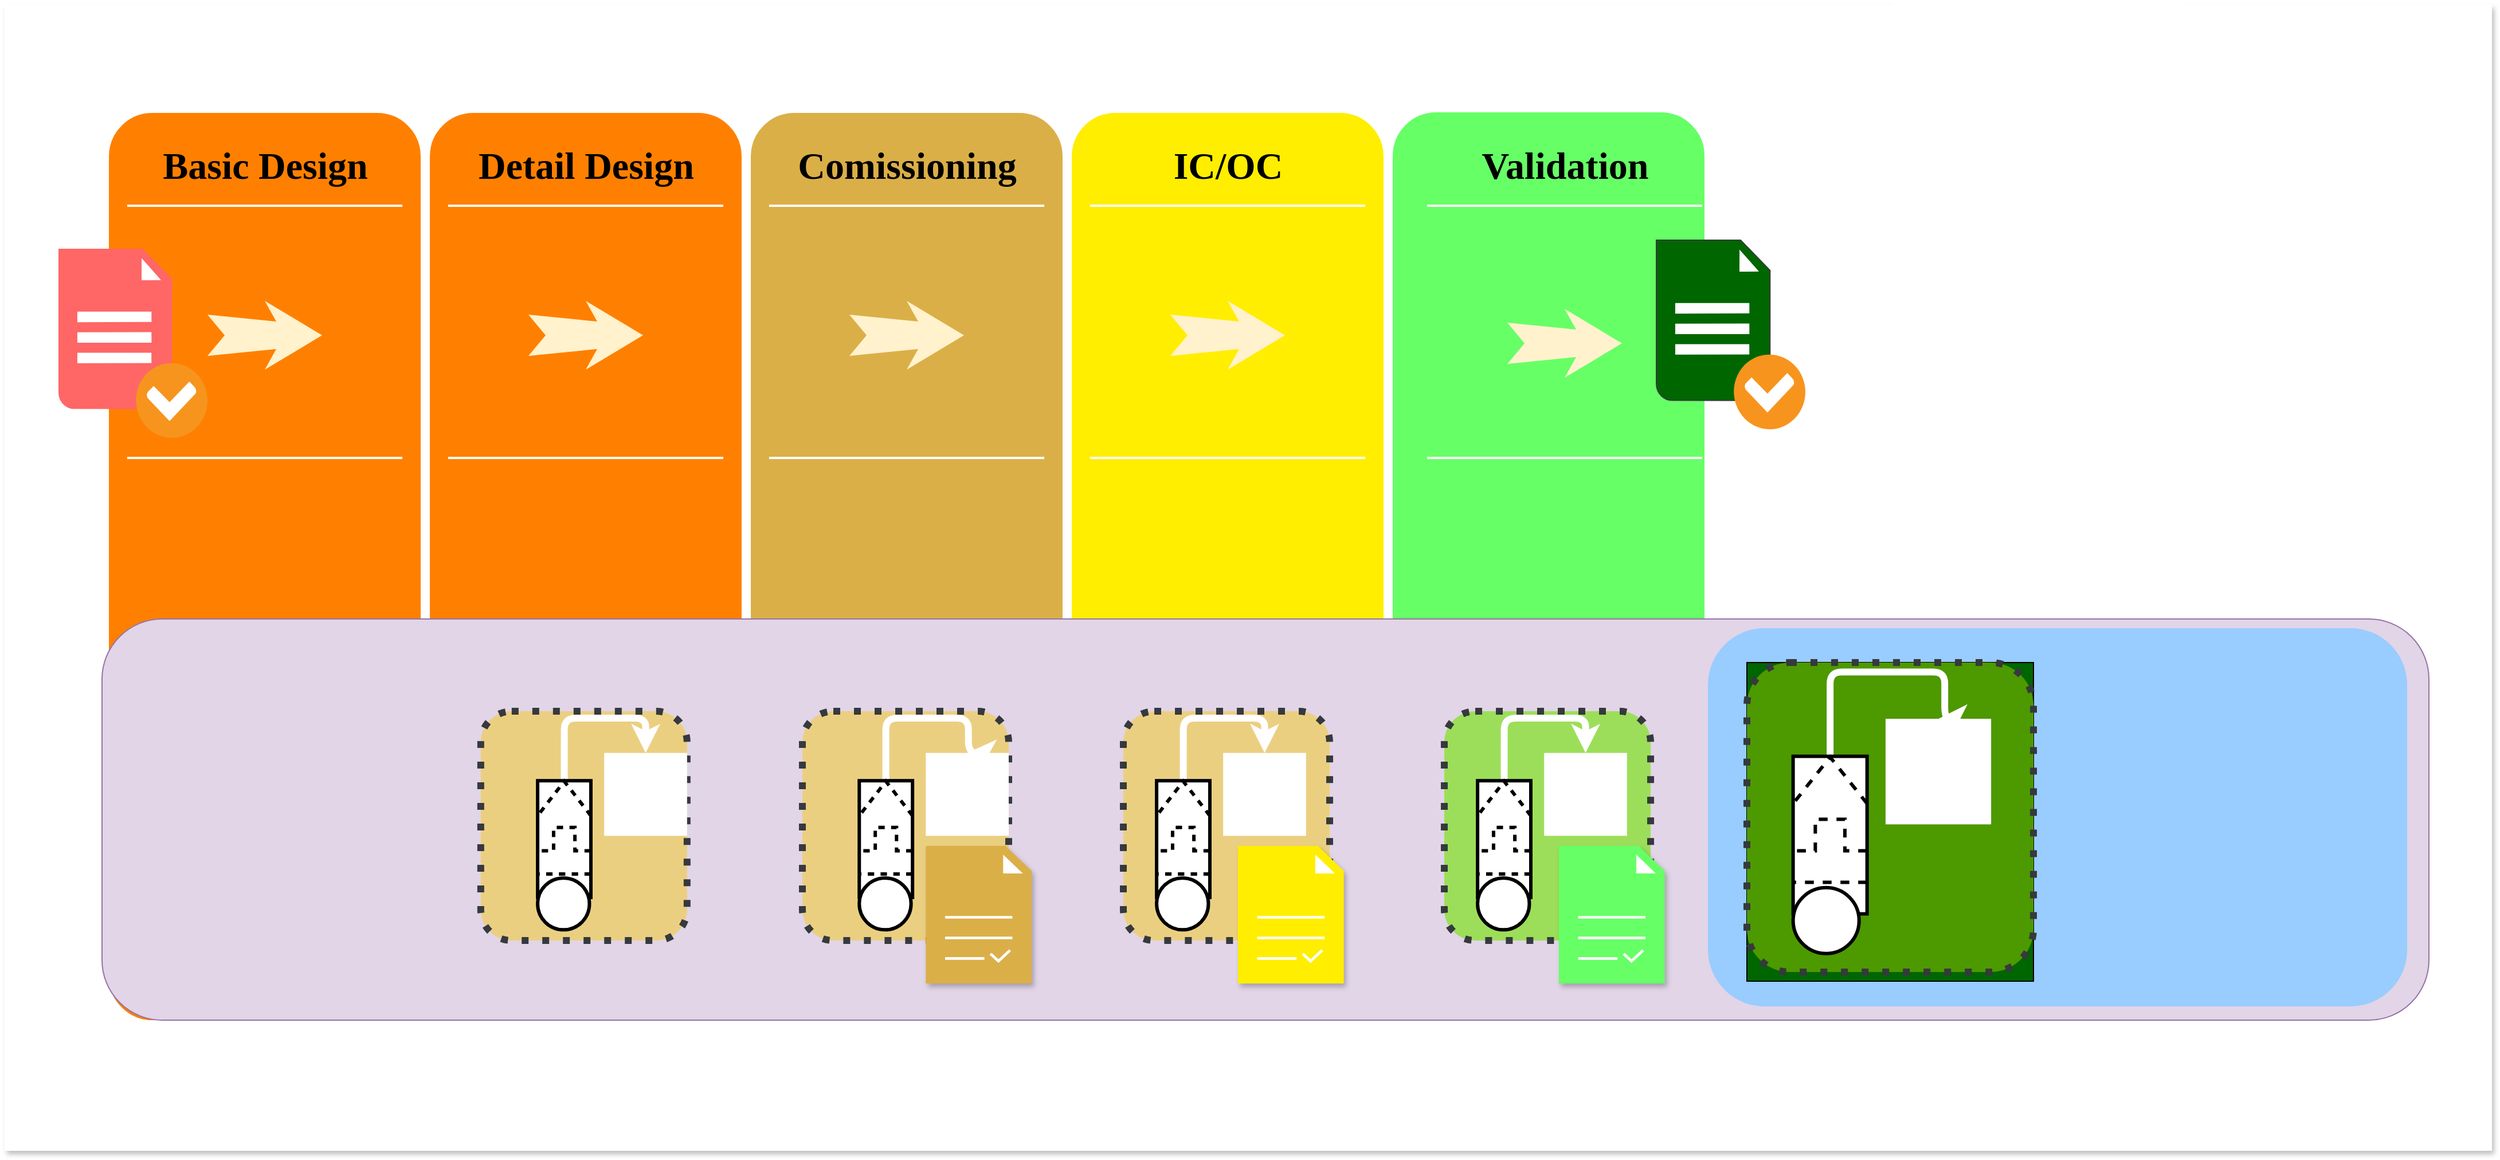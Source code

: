 <mxfile version="13.0.1" type="github"><diagram name="Page-1" id="12e1b939-464a-85fe-373e-61e167be1490"><mxGraphModel dx="7685" dy="5577" grid="1" gridSize="10" guides="1" tooltips="1" connect="1" arrows="1" fold="1" page="1" pageScale="1.5" pageWidth="1169" pageHeight="826" background="#ffffff" math="0" shadow="0"><root><mxCell id="0"/><mxCell id="SAxdaMQ0HxBdEHZQTj7v-148" value="Untitled Layer" parent="0"/><mxCell id="SAxdaMQ0HxBdEHZQTj7v-149" value="" style="rounded=0;whiteSpace=wrap;html=1;shadow=1;glass=0;strokeColor=none;strokeWidth=6;fillColor=#ffffff;gradientColor=none;fontFamily=Helvetica;fontSize=33;fontColor=#000000;" parent="SAxdaMQ0HxBdEHZQTj7v-148" vertex="1"><mxGeometry x="700" y="119" width="2170" height="1000" as="geometry"/></mxCell><mxCell id="1" style="" parent="0"/><mxCell id="SAxdaMQ0HxBdEHZQTj7v-25" value="" style="group;fillColor=none;" parent="1" vertex="1" connectable="0"><mxGeometry x="730" y="209" width="1541" height="800" as="geometry"/></mxCell><mxCell id="SAxdaMQ0HxBdEHZQTj7v-8" value="" style="whiteSpace=wrap;html=1;rounded=1;shadow=0;strokeWidth=8;fontSize=20;align=center;fillColor=#66FF66;strokeColor=#FFFFFF;gradientColor=none;" parent="SAxdaMQ0HxBdEHZQTj7v-25" vertex="1"><mxGeometry x="1177" width="280" height="800" as="geometry"/></mxCell><mxCell id="60da8b9f42644d3a-2" value="" style="whiteSpace=wrap;html=1;rounded=1;shadow=0;strokeWidth=8;fontSize=20;align=center;fillColor=#FF8000;strokeColor=#FFFFFF;" parent="SAxdaMQ0HxBdEHZQTj7v-25" vertex="1"><mxGeometry x="57" y="0.5" width="280" height="799.5" as="geometry"/></mxCell><mxCell id="60da8b9f42644d3a-6" value="" style="line;strokeWidth=2;html=1;rounded=0;shadow=0;fontSize=27;align=center;fillColor=none;strokeColor=#FFFFFF;" parent="SAxdaMQ0HxBdEHZQTj7v-25" vertex="1"><mxGeometry x="77" y="80.5" width="240" height="10" as="geometry"/></mxCell><mxCell id="60da8b9f42644d3a-7" value="" style="line;strokeWidth=2;html=1;rounded=0;shadow=0;fontSize=27;align=center;fillColor=none;strokeColor=#FFFFFF;" parent="SAxdaMQ0HxBdEHZQTj7v-25" vertex="1"><mxGeometry x="77" y="300.5" width="240" height="10" as="geometry"/></mxCell><mxCell id="60da8b9f42644d3a-8" value="" style="ellipse;whiteSpace=wrap;html=1;rounded=0;shadow=0;strokeWidth=6;fontSize=14;align=center;strokeColor=none;" parent="SAxdaMQ0HxBdEHZQTj7v-25" vertex="1"><mxGeometry y="140.5" width="115" height="115" as="geometry"/></mxCell><mxCell id="60da8b9f42644d3a-9" value="" style="html=1;shadow=0;dashed=0;align=center;verticalAlign=middle;shape=mxgraph.arrows2.stylisedArrow;dy=0.6;dx=40;notch=15;feather=0.4;rounded=0;strokeWidth=1;fontSize=27;strokeColor=none;fillColor=#fff2cc;" parent="SAxdaMQ0HxBdEHZQTj7v-25" vertex="1"><mxGeometry x="147" y="168.5" width="100" height="60" as="geometry"/></mxCell><mxCell id="60da8b9f42644d3a-17" value="" style="whiteSpace=wrap;html=1;rounded=1;shadow=0;strokeWidth=8;fontSize=20;align=center;fillColor=#FF8000;strokeColor=#FFFFFF;gradientColor=none;" parent="SAxdaMQ0HxBdEHZQTj7v-25" vertex="1"><mxGeometry x="337" y="0.5" width="280" height="799.5" as="geometry"/></mxCell><mxCell id="60da8b9f42644d3a-20" value="" style="line;strokeWidth=2;html=1;rounded=0;shadow=0;fontSize=27;align=center;fillColor=none;strokeColor=#FFFFFF;" parent="SAxdaMQ0HxBdEHZQTj7v-25" vertex="1"><mxGeometry x="357" y="80.5" width="240" height="10" as="geometry"/></mxCell><mxCell id="60da8b9f42644d3a-21" value="" style="line;strokeWidth=2;html=1;rounded=0;shadow=0;fontSize=27;align=center;fillColor=none;strokeColor=#FFFFFF;" parent="SAxdaMQ0HxBdEHZQTj7v-25" vertex="1"><mxGeometry x="357" y="300.5" width="240" height="10" as="geometry"/></mxCell><mxCell id="60da8b9f42644d3a-23" value="" style="html=1;shadow=0;dashed=0;align=center;verticalAlign=middle;shape=mxgraph.arrows2.stylisedArrow;dy=0.6;dx=40;notch=15;feather=0.4;rounded=0;strokeWidth=1;fontSize=27;strokeColor=none;fillColor=#fff2cc;" parent="SAxdaMQ0HxBdEHZQTj7v-25" vertex="1"><mxGeometry x="427" y="168.5" width="100" height="60" as="geometry"/></mxCell><mxCell id="60da8b9f42644d3a-24" value="" style="whiteSpace=wrap;html=1;rounded=1;shadow=0;strokeWidth=8;fontSize=20;align=center;fillColor=#DBAF48;strokeColor=#FFFFFF;" parent="SAxdaMQ0HxBdEHZQTj7v-25" vertex="1"><mxGeometry x="617" y="0.5" width="280" height="799.5" as="geometry"/></mxCell><mxCell id="60da8b9f42644d3a-27" value="" style="line;strokeWidth=2;html=1;rounded=0;shadow=0;fontSize=27;align=center;fillColor=none;strokeColor=#FFFFFF;" parent="SAxdaMQ0HxBdEHZQTj7v-25" vertex="1"><mxGeometry x="637" y="80.5" width="240" height="10" as="geometry"/></mxCell><mxCell id="60da8b9f42644d3a-28" value="" style="line;strokeWidth=2;html=1;rounded=0;shadow=0;fontSize=27;align=center;fillColor=none;strokeColor=#FFFFFF;" parent="SAxdaMQ0HxBdEHZQTj7v-25" vertex="1"><mxGeometry x="637" y="300.5" width="240" height="10" as="geometry"/></mxCell><mxCell id="60da8b9f42644d3a-30" value="" style="html=1;shadow=0;dashed=0;align=center;verticalAlign=middle;shape=mxgraph.arrows2.stylisedArrow;dy=0.6;dx=40;notch=15;feather=0.4;rounded=0;strokeWidth=1;fontSize=27;strokeColor=none;fillColor=#fff2cc;" parent="SAxdaMQ0HxBdEHZQTj7v-25" vertex="1"><mxGeometry x="707" y="168.5" width="100" height="60" as="geometry"/></mxCell><mxCell id="60da8b9f42644d3a-31" value="" style="whiteSpace=wrap;html=1;rounded=1;shadow=0;strokeWidth=8;fontSize=20;align=center;fillColor=#FFEE00;strokeColor=#FFFFFF;" parent="SAxdaMQ0HxBdEHZQTj7v-25" vertex="1"><mxGeometry x="897" y="0.5" width="280" height="789.5" as="geometry"/></mxCell><mxCell id="60da8b9f42644d3a-34" value="" style="line;strokeWidth=2;html=1;rounded=0;shadow=0;fontSize=27;align=center;fillColor=none;strokeColor=#FFFFFF;" parent="SAxdaMQ0HxBdEHZQTj7v-25" vertex="1"><mxGeometry x="917" y="80.5" width="240" height="10" as="geometry"/></mxCell><mxCell id="60da8b9f42644d3a-35" value="" style="line;strokeWidth=2;html=1;rounded=0;shadow=0;fontSize=27;align=center;fillColor=none;strokeColor=#FFFFFF;" parent="SAxdaMQ0HxBdEHZQTj7v-25" vertex="1"><mxGeometry x="917" y="300.5" width="240" height="10" as="geometry"/></mxCell><mxCell id="60da8b9f42644d3a-37" value="" style="html=1;shadow=0;dashed=0;align=center;verticalAlign=middle;shape=mxgraph.arrows2.stylisedArrow;dy=0.6;dx=40;notch=15;feather=0.4;rounded=0;strokeWidth=1;fontSize=27;strokeColor=none;fillColor=#fff2cc;" parent="SAxdaMQ0HxBdEHZQTj7v-25" vertex="1"><mxGeometry x="987" y="168.5" width="100" height="60" as="geometry"/></mxCell><mxCell id="SAxdaMQ0HxBdEHZQTj7v-1" value="" style="shadow=0;dashed=0;html=1;strokeColor=none;fillColor=#FF6666;labelPosition=center;verticalLabelPosition=bottom;verticalAlign=top;align=center;outlineConnect=0;shape=mxgraph.veeam.checked_doc;" parent="SAxdaMQ0HxBdEHZQTj7v-25" vertex="1"><mxGeometry x="17" y="123" width="130" height="165" as="geometry"/></mxCell><mxCell id="SAxdaMQ0HxBdEHZQTj7v-2" value="" style="shape=image;html=1;verticalAlign=top;verticalLabelPosition=bottom;labelBackgroundColor=#ffffff;imageAspect=0;aspect=fixed;image=https://cdn4.iconfinder.com/data/icons/digital-marketing-gradient-rave-and-glow/512/Data_Analysis-128.png" parent="SAxdaMQ0HxBdEHZQTj7v-25" vertex="1"><mxGeometry x="271" y="103.5" width="190" height="190" as="geometry"/></mxCell><mxCell id="SAxdaMQ0HxBdEHZQTj7v-3" value="" style="shape=image;html=1;verticalAlign=top;verticalLabelPosition=bottom;labelBackgroundColor=#ffffff;imageAspect=0;aspect=fixed;image=https://cdn4.iconfinder.com/data/icons/digital-marketing-gradient-rave-and-glow/512/Data_Analysis-128.png" parent="SAxdaMQ0HxBdEHZQTj7v-25" vertex="1"><mxGeometry x="551" y="103" width="190" height="190" as="geometry"/></mxCell><mxCell id="SAxdaMQ0HxBdEHZQTj7v-4" value="Basic Design" style="text;html=1;align=center;verticalAlign=middle;resizable=0;points=[];autosize=1;fontSize=33;fontStyle=1;fontFamily=Garamond;" parent="SAxdaMQ0HxBdEHZQTj7v-25" vertex="1"><mxGeometry x="102" y="25.5" width="190" height="50" as="geometry"/></mxCell><mxCell id="SAxdaMQ0HxBdEHZQTj7v-5" value="Detail Design" style="text;html=1;align=center;verticalAlign=middle;resizable=0;points=[];autosize=1;fontSize=33;fontStyle=1;fontFamily=Garamond;" parent="SAxdaMQ0HxBdEHZQTj7v-25" vertex="1"><mxGeometry x="377" y="25.5" width="200" height="50" as="geometry"/></mxCell><mxCell id="SAxdaMQ0HxBdEHZQTj7v-6" value="Comissioning" style="text;html=1;align=center;verticalAlign=middle;resizable=0;points=[];autosize=1;fontSize=33;fontStyle=1;fontFamily=Garamond;" parent="SAxdaMQ0HxBdEHZQTj7v-25" vertex="1"><mxGeometry x="652" y="25.5" width="210" height="50" as="geometry"/></mxCell><mxCell id="SAxdaMQ0HxBdEHZQTj7v-7" value="IC/OC" style="text;html=1;align=center;verticalAlign=middle;resizable=0;points=[];autosize=1;fontSize=33;fontStyle=1;fontFamily=Garamond;" parent="SAxdaMQ0HxBdEHZQTj7v-25" vertex="1"><mxGeometry x="982" y="25.5" width="110" height="50" as="geometry"/></mxCell><mxCell id="SAxdaMQ0HxBdEHZQTj7v-9" value="" style="shape=image;html=1;verticalAlign=top;verticalLabelPosition=bottom;labelBackgroundColor=#ffffff;imageAspect=0;aspect=fixed;image=https://cdn4.iconfinder.com/data/icons/digital-marketing-gradient-rave-and-glow/512/Data_Analysis-128.png" parent="SAxdaMQ0HxBdEHZQTj7v-25" vertex="1"><mxGeometry x="840" y="103.5" width="190" height="190" as="geometry"/></mxCell><mxCell id="SAxdaMQ0HxBdEHZQTj7v-10" value="" style="shape=image;html=1;verticalAlign=top;verticalLabelPosition=bottom;labelBackgroundColor=#ffffff;imageAspect=0;aspect=fixed;image=https://cdn4.iconfinder.com/data/icons/digital-marketing-gradient-rave-and-glow/512/Data_Analysis-128.png" parent="SAxdaMQ0HxBdEHZQTj7v-25" vertex="1"><mxGeometry x="1120" y="103" width="190" height="190" as="geometry"/></mxCell><mxCell id="SAxdaMQ0HxBdEHZQTj7v-11" value="" style="line;strokeWidth=2;html=1;rounded=0;shadow=0;fontSize=27;align=center;fillColor=none;strokeColor=#FFFFFF;" parent="SAxdaMQ0HxBdEHZQTj7v-25" vertex="1"><mxGeometry x="1211" y="80.5" width="240" height="10" as="geometry"/></mxCell><mxCell id="SAxdaMQ0HxBdEHZQTj7v-12" value="" style="line;strokeWidth=2;html=1;rounded=0;shadow=0;fontSize=27;align=center;fillColor=none;strokeColor=#FFFFFF;" parent="SAxdaMQ0HxBdEHZQTj7v-25" vertex="1"><mxGeometry x="1211" y="300.5" width="240" height="10" as="geometry"/></mxCell><mxCell id="SAxdaMQ0HxBdEHZQTj7v-13" value="Validation" style="text;html=1;align=center;verticalAlign=middle;resizable=0;points=[];autosize=1;fontSize=33;fontFamily=Garamond;fontStyle=1" parent="SAxdaMQ0HxBdEHZQTj7v-25" vertex="1"><mxGeometry x="1251" y="25.5" width="160" height="50" as="geometry"/></mxCell><mxCell id="SAxdaMQ0HxBdEHZQTj7v-14" value="" style="shadow=0;dashed=0;html=1;strokeColor=#36393d;fillColor=#006600;labelPosition=center;verticalLabelPosition=bottom;verticalAlign=top;align=center;outlineConnect=0;shape=mxgraph.veeam.checked_doc;gradientColor=none;" parent="SAxdaMQ0HxBdEHZQTj7v-25" vertex="1"><mxGeometry x="1411" y="115.5" width="130" height="165" as="geometry"/></mxCell><mxCell id="SAxdaMQ0HxBdEHZQTj7v-15" value="" style="html=1;shadow=0;dashed=0;align=center;verticalAlign=middle;shape=mxgraph.arrows2.stylisedArrow;dy=0.6;dx=40;notch=15;feather=0.4;rounded=0;strokeWidth=1;fontSize=27;strokeColor=none;fillColor=#fff2cc;" parent="SAxdaMQ0HxBdEHZQTj7v-25" vertex="1"><mxGeometry x="1281" y="175.5" width="100" height="60" as="geometry"/></mxCell><mxCell id="SAxdaMQ0HxBdEHZQTj7v-27" value="" style="rounded=1;whiteSpace=wrap;html=1;strokeColor=#9673a6;fillColor=#e1d5e7;fontFamily=Garamond;fontSize=33;" parent="1" vertex="1"><mxGeometry x="785" y="655" width="2030" height="350" as="geometry"/></mxCell><mxCell id="SAxdaMQ0HxBdEHZQTj7v-45" value="" style="rounded=1;whiteSpace=wrap;html=1;shadow=0;glass=0;dashed=1;dashPattern=1 2;strokeColor=none;strokeWidth=6;fillColor=#99CCFF;gradientColor=none;fontFamily=Garamond;fontSize=33;" parent="1" vertex="1"><mxGeometry x="2186" y="663" width="610" height="330" as="geometry"/></mxCell><mxCell id="SAxdaMQ0HxBdEHZQTj7v-23" value="" style="shape=image;html=1;verticalAlign=top;verticalLabelPosition=bottom;labelBackgroundColor=#ffffff;imageAspect=0;aspect=fixed;image=https://cdn1.iconfinder.com/data/icons/IconsLandVistaPeopleIconsDemo/128/Nurse_Female_Light.png" parent="1" vertex="1"><mxGeometry x="2586" y="832" width="128" height="128" as="geometry"/></mxCell><mxCell id="SAxdaMQ0HxBdEHZQTj7v-24" value="" style="shape=image;html=1;verticalAlign=top;verticalLabelPosition=bottom;labelBackgroundColor=#ffffff;imageAspect=0;aspect=fixed;image=https://cdn1.iconfinder.com/data/icons/IconsLandVistaPeopleIconsDemo/128/Nurse_Male_Dark.png;strokeColor=#FFFFFF;fillColor=#FF6666;gradientColor=none;fontFamily=Garamond;fontSize=33;" parent="1" vertex="1"><mxGeometry x="2586" y="696" width="128" height="128" as="geometry"/></mxCell><mxCell id="SAxdaMQ0HxBdEHZQTj7v-44" value="" style="group;fillColor=#006600;strokeColor=#000000;fontColor=#ffffff;" parent="1" vertex="1" connectable="0"><mxGeometry x="2220" y="693" width="250" height="278" as="geometry"/></mxCell><mxCell id="SAxdaMQ0HxBdEHZQTj7v-43" value="" style="rounded=1;whiteSpace=wrap;html=1;dashed=1;dashPattern=1 2;strokeColor=#36393d;strokeWidth=6;fillColor=#4D9900;fontFamily=Garamond;fontSize=33;glass=0;shadow=0;" parent="SAxdaMQ0HxBdEHZQTj7v-44" vertex="1"><mxGeometry width="250" height="270" as="geometry"/></mxCell><mxCell id="SAxdaMQ0HxBdEHZQTj7v-31" value="" style="shape=image;html=1;verticalAlign=top;verticalLabelPosition=bottom;labelBackgroundColor=#ffffff;imageAspect=0;aspect=fixed;image=https://cdn4.iconfinder.com/data/icons/sports-outline-24-px/24/American_football_helmet_protection_safety-128.png;strokeColor=#FFFFFF;fillColor=#FF6666;gradientColor=none;fontFamily=Garamond;fontSize=33;perimeterSpacing=0;imageBackground=#ffffff;" parent="SAxdaMQ0HxBdEHZQTj7v-44" vertex="1"><mxGeometry x="120.968" y="49.091" width="92.095" height="92.095" as="geometry"/></mxCell><mxCell id="SAxdaMQ0HxBdEHZQTj7v-40" style="edgeStyle=orthogonalEdgeStyle;orthogonalLoop=1;jettySize=auto;html=1;exitX=0.5;exitY=1;exitDx=0;exitDy=0;exitPerimeter=0;entryX=0.5;entryY=0;entryDx=0;entryDy=0;fontFamily=Garamond;fontSize=33;strokeWidth=6;strokeColor=#FFFFFF;rounded=1;" parent="SAxdaMQ0HxBdEHZQTj7v-44" source="SAxdaMQ0HxBdEHZQTj7v-35" target="SAxdaMQ0HxBdEHZQTj7v-31" edge="1"><mxGeometry relative="1" as="geometry"><Array as="points"><mxPoint x="72.581" y="8.182"/><mxPoint x="172.581" y="8.182"/></Array></mxGeometry></mxCell><mxCell id="SAxdaMQ0HxBdEHZQTj7v-35" value="" style="verticalLabelPosition=bottom;align=center;dashed=0;html=1;verticalAlign=top;shape=mxgraph.pid.filters.gas_filter_(bag,_candle,_cartridge);fontFamily=Garamond;fontSize=33;rotation=-180;strokeWidth=3;" parent="SAxdaMQ0HxBdEHZQTj7v-44" vertex="1"><mxGeometry x="40.323" y="81.818" width="64.516" height="137.455" as="geometry"/></mxCell><mxCell id="SAxdaMQ0HxBdEHZQTj7v-39" value="" style="ellipse;whiteSpace=wrap;html=1;aspect=fixed;strokeWidth=3;fontFamily=Garamond;fontSize=33;" parent="SAxdaMQ0HxBdEHZQTj7v-44" vertex="1"><mxGeometry x="40.323" y="196.364" width="57.559" height="57.559" as="geometry"/></mxCell><mxCell id="SAxdaMQ0HxBdEHZQTj7v-32" value="" style="shape=image;html=1;verticalAlign=top;verticalLabelPosition=bottom;labelBackgroundColor=#ffffff;imageAspect=0;aspect=fixed;image=https://cdn4.iconfinder.com/data/icons/stop-virus-outline-iconset/128/ic_fan-128.png;fontFamily=Garamond;fontSize=33;" parent="SAxdaMQ0HxBdEHZQTj7v-44" vertex="1"><mxGeometry x="44.355" y="200.455" width="50.364" height="50.364" as="geometry"/></mxCell><mxCell id="SAxdaMQ0HxBdEHZQTj7v-28" value="" style="shape=image;html=1;verticalAlign=top;verticalLabelPosition=bottom;labelBackgroundColor=#ffffff;imageAspect=0;aspect=fixed;image=https://cdn3.iconfinder.com/data/icons/seo-black-fill-easy-1/128/Ribbon_Badge_Quality_Guarantee_Warranty-128.png;strokeColor=#FFFFFF;fillColor=#FF6666;gradientColor=none;fontFamily=Garamond;fontSize=33;fontColor=#FFE70A;" parent="SAxdaMQ0HxBdEHZQTj7v-44" vertex="1"><mxGeometry x="146" y="180" width="110" height="110" as="geometry"/></mxCell><mxCell id="SAxdaMQ0HxBdEHZQTj7v-64" value="content" parent="0"/><mxCell id="SAxdaMQ0HxBdEHZQTj7v-90" value="" style="rounded=1;whiteSpace=wrap;html=1;dashed=1;dashPattern=1 2;strokeColor=#36393d;strokeWidth=6;fillColor=#9CDE59;fontFamily=Garamond;fontSize=33;glass=0;shadow=0;" parent="SAxdaMQ0HxBdEHZQTj7v-64" vertex="1"><mxGeometry x="1956" y="735.5" width="180" height="200.0" as="geometry"/></mxCell><mxCell id="SAxdaMQ0HxBdEHZQTj7v-91" value="" style="shape=image;html=1;verticalAlign=top;verticalLabelPosition=bottom;labelBackgroundColor=#ffffff;imageAspect=0;aspect=fixed;image=https://cdn4.iconfinder.com/data/icons/sports-outline-24-px/24/American_football_helmet_protection_safety-128.png;strokeColor=#FFFFFF;fillColor=#FF6666;gradientColor=none;fontFamily=Garamond;fontSize=33;perimeterSpacing=0;imageBackground=#ffffff;" parent="SAxdaMQ0HxBdEHZQTj7v-64" vertex="1"><mxGeometry x="2043.097" y="771.864" width="72.312" height="72.312" as="geometry"/></mxCell><mxCell id="SAxdaMQ0HxBdEHZQTj7v-92" style="edgeStyle=orthogonalEdgeStyle;orthogonalLoop=1;jettySize=auto;html=1;exitX=0.5;exitY=1;exitDx=0;exitDy=0;exitPerimeter=0;entryX=0.5;entryY=0;entryDx=0;entryDy=0;fontFamily=Garamond;fontSize=33;strokeWidth=6;strokeColor=#FFFFFF;rounded=1;" parent="SAxdaMQ0HxBdEHZQTj7v-64" source="SAxdaMQ0HxBdEHZQTj7v-93" target="SAxdaMQ0HxBdEHZQTj7v-91" edge="1"><mxGeometry relative="1" as="geometry"><Array as="points"><mxPoint x="2008.258" y="741.561"/><mxPoint x="2080.258" y="741.561"/></Array></mxGeometry></mxCell><mxCell id="SAxdaMQ0HxBdEHZQTj7v-93" value="" style="verticalLabelPosition=bottom;align=center;dashed=0;html=1;verticalAlign=top;shape=mxgraph.pid.filters.gas_filter_(bag,_candle,_cartridge);fontFamily=Garamond;fontSize=33;rotation=-180;strokeWidth=3;" parent="SAxdaMQ0HxBdEHZQTj7v-64" vertex="1"><mxGeometry x="1985.032" y="796.106" width="46.452" height="101.818" as="geometry"/></mxCell><mxCell id="SAxdaMQ0HxBdEHZQTj7v-94" value="" style="ellipse;whiteSpace=wrap;html=1;aspect=fixed;strokeWidth=3;fontFamily=Garamond;fontSize=33;" parent="SAxdaMQ0HxBdEHZQTj7v-64" vertex="1"><mxGeometry x="1985.032" y="880.955" width="45.195" height="45.195" as="geometry"/></mxCell><mxCell id="SAxdaMQ0HxBdEHZQTj7v-95" value="" style="shape=image;html=1;verticalAlign=top;verticalLabelPosition=bottom;labelBackgroundColor=#ffffff;imageAspect=0;aspect=fixed;image=https://cdn4.iconfinder.com/data/icons/stop-virus-outline-iconset/128/ic_fan-128.png;fontFamily=Garamond;fontSize=33;" parent="SAxdaMQ0HxBdEHZQTj7v-64" vertex="1"><mxGeometry x="1987.935" y="883.985" width="39.545" height="39.545" as="geometry"/></mxCell><mxCell id="SAxdaMQ0HxBdEHZQTj7v-103" value="" style="shape=image;html=1;verticalAlign=top;verticalLabelPosition=bottom;labelBackgroundColor=#ffffff;imageAspect=0;aspect=fixed;image=https://cdn4.iconfinder.com/data/icons/SUNNYDAY/project_managment/png/128/industry.png;strokeColor=#FFFFFF;fillColor=#FF6666;gradientColor=none;fontFamily=Garamond;fontSize=33;rotation=15;direction=east;" parent="SAxdaMQ0HxBdEHZQTj7v-64" vertex="1"><mxGeometry x="816" y="693" width="180" height="180" as="geometry"/></mxCell><mxCell id="SAxdaMQ0HxBdEHZQTj7v-111" value="" style="rounded=1;whiteSpace=wrap;html=1;dashed=1;dashPattern=1 2;strokeColor=#36393d;strokeWidth=6;fillColor=#EBCF81;fontFamily=Garamond;fontSize=33;glass=0;shadow=0;" parent="SAxdaMQ0HxBdEHZQTj7v-64" vertex="1"><mxGeometry x="1676" y="735.5" width="180" height="200.0" as="geometry"/></mxCell><mxCell id="SAxdaMQ0HxBdEHZQTj7v-112" value="" style="shape=image;html=1;verticalAlign=top;verticalLabelPosition=bottom;labelBackgroundColor=#ffffff;imageAspect=0;aspect=fixed;image=https://cdn4.iconfinder.com/data/icons/sports-outline-24-px/24/American_football_helmet_protection_safety-128.png;strokeColor=#FFFFFF;fillColor=#FF6666;gradientColor=none;fontFamily=Garamond;fontSize=33;perimeterSpacing=0;imageBackground=#ffffff;" parent="SAxdaMQ0HxBdEHZQTj7v-64" vertex="1"><mxGeometry x="1763.097" y="771.864" width="72.312" height="72.312" as="geometry"/></mxCell><mxCell id="SAxdaMQ0HxBdEHZQTj7v-113" style="edgeStyle=orthogonalEdgeStyle;orthogonalLoop=1;jettySize=auto;html=1;exitX=0.5;exitY=1;exitDx=0;exitDy=0;exitPerimeter=0;entryX=0.5;entryY=0;entryDx=0;entryDy=0;fontFamily=Garamond;fontSize=33;strokeWidth=6;strokeColor=#FFFFFF;rounded=1;" parent="SAxdaMQ0HxBdEHZQTj7v-64" source="SAxdaMQ0HxBdEHZQTj7v-114" target="SAxdaMQ0HxBdEHZQTj7v-112" edge="1"><mxGeometry relative="1" as="geometry"><Array as="points"><mxPoint x="1728.258" y="741.561"/><mxPoint x="1800.258" y="741.561"/></Array></mxGeometry></mxCell><mxCell id="SAxdaMQ0HxBdEHZQTj7v-114" value="" style="verticalLabelPosition=bottom;align=center;dashed=0;html=1;verticalAlign=top;shape=mxgraph.pid.filters.gas_filter_(bag,_candle,_cartridge);fontFamily=Garamond;fontSize=33;rotation=-180;strokeWidth=3;" parent="SAxdaMQ0HxBdEHZQTj7v-64" vertex="1"><mxGeometry x="1705.032" y="796.106" width="46.452" height="101.818" as="geometry"/></mxCell><mxCell id="SAxdaMQ0HxBdEHZQTj7v-115" value="" style="ellipse;whiteSpace=wrap;html=1;aspect=fixed;strokeWidth=3;fontFamily=Garamond;fontSize=33;" parent="SAxdaMQ0HxBdEHZQTj7v-64" vertex="1"><mxGeometry x="1705.032" y="880.955" width="45.195" height="45.195" as="geometry"/></mxCell><mxCell id="SAxdaMQ0HxBdEHZQTj7v-116" value="" style="shape=image;html=1;verticalAlign=top;verticalLabelPosition=bottom;labelBackgroundColor=#ffffff;imageAspect=0;aspect=fixed;image=https://cdn4.iconfinder.com/data/icons/stop-virus-outline-iconset/128/ic_fan-128.png;fontFamily=Garamond;fontSize=33;" parent="SAxdaMQ0HxBdEHZQTj7v-64" vertex="1"><mxGeometry x="1707.935" y="883.985" width="39.545" height="39.545" as="geometry"/></mxCell><mxCell id="SAxdaMQ0HxBdEHZQTj7v-119" value="" style="group" parent="SAxdaMQ0HxBdEHZQTj7v-64" vertex="1" connectable="0"><mxGeometry x="1136" y="735.5" width="207.03" height="295.5" as="geometry"/></mxCell><mxCell id="SAxdaMQ0HxBdEHZQTj7v-118" value="" style="group" parent="SAxdaMQ0HxBdEHZQTj7v-119" vertex="1" connectable="0"><mxGeometry width="207.03" height="295.5" as="geometry"/></mxCell><mxCell id="SAxdaMQ0HxBdEHZQTj7v-104" value="" style="rounded=1;whiteSpace=wrap;html=1;dashed=1;dashPattern=1 2;strokeColor=#36393d;strokeWidth=6;fillColor=#EBCF81;fontFamily=Garamond;fontSize=33;glass=0;shadow=0;" parent="SAxdaMQ0HxBdEHZQTj7v-118" vertex="1"><mxGeometry x="-20.59" width="180" height="200.0" as="geometry"/></mxCell><mxCell id="SAxdaMQ0HxBdEHZQTj7v-105" value="" style="shape=image;html=1;verticalAlign=top;verticalLabelPosition=bottom;labelBackgroundColor=#ffffff;imageAspect=0;aspect=fixed;image=https://cdn4.iconfinder.com/data/icons/sports-outline-24-px/24/American_football_helmet_protection_safety-128.png;strokeColor=#FFFFFF;fillColor=#FF6666;gradientColor=none;fontFamily=Garamond;fontSize=33;perimeterSpacing=0;imageBackground=#ffffff;" parent="SAxdaMQ0HxBdEHZQTj7v-118" vertex="1"><mxGeometry x="87.097" y="36.364" width="72.312" height="72.312" as="geometry"/></mxCell><mxCell id="SAxdaMQ0HxBdEHZQTj7v-106" style="edgeStyle=orthogonalEdgeStyle;orthogonalLoop=1;jettySize=auto;html=1;exitX=0.5;exitY=1;exitDx=0;exitDy=0;exitPerimeter=0;entryX=0.5;entryY=0;entryDx=0;entryDy=0;fontFamily=Garamond;fontSize=33;strokeWidth=6;strokeColor=#FFFFFF;rounded=1;" parent="SAxdaMQ0HxBdEHZQTj7v-118" source="SAxdaMQ0HxBdEHZQTj7v-107" target="SAxdaMQ0HxBdEHZQTj7v-105" edge="1"><mxGeometry relative="1" as="geometry"><Array as="points"><mxPoint x="52.258" y="6.061"/><mxPoint x="124.258" y="6.061"/></Array></mxGeometry></mxCell><mxCell id="SAxdaMQ0HxBdEHZQTj7v-107" value="" style="verticalLabelPosition=bottom;align=center;dashed=0;html=1;verticalAlign=top;shape=mxgraph.pid.filters.gas_filter_(bag,_candle,_cartridge);fontFamily=Garamond;fontSize=33;rotation=-180;strokeWidth=3;" parent="SAxdaMQ0HxBdEHZQTj7v-118" vertex="1"><mxGeometry x="29.032" y="60.606" width="46.452" height="101.818" as="geometry"/></mxCell><mxCell id="SAxdaMQ0HxBdEHZQTj7v-108" value="" style="ellipse;whiteSpace=wrap;html=1;aspect=fixed;strokeWidth=3;fontFamily=Garamond;fontSize=33;" parent="SAxdaMQ0HxBdEHZQTj7v-118" vertex="1"><mxGeometry x="29.032" y="145.455" width="45.195" height="45.195" as="geometry"/></mxCell><mxCell id="SAxdaMQ0HxBdEHZQTj7v-109" value="" style="shape=image;html=1;verticalAlign=top;verticalLabelPosition=bottom;labelBackgroundColor=#ffffff;imageAspect=0;aspect=fixed;image=https://cdn4.iconfinder.com/data/icons/stop-virus-outline-iconset/128/ic_fan-128.png;fontFamily=Garamond;fontSize=33;" parent="SAxdaMQ0HxBdEHZQTj7v-118" vertex="1"><mxGeometry x="31.935" y="148.485" width="39.545" height="39.545" as="geometry"/></mxCell><mxCell id="SAxdaMQ0HxBdEHZQTj7v-110" value="" style="shape=image;html=1;verticalAlign=top;verticalLabelPosition=bottom;labelBackgroundColor=#ffffff;imageAspect=0;aspect=fixed;image=https://cdn2.iconfinder.com/data/icons/ui-basic-glyph/512/UI_Basic_GLYPH-59-128.png;rounded=1;shadow=0;glass=0;dashed=1;dashPattern=1 2;strokeColor=#000000;strokeWidth=6;fillColor=#4D9900;gradientColor=none;fontFamily=Garamond;fontSize=33;fontColor=#FFE70A;rotation=40;direction=south;" parent="SAxdaMQ0HxBdEHZQTj7v-118" vertex="1"><mxGeometry x="29.03" y="117.5" width="178" height="178" as="geometry"/></mxCell><mxCell id="SAxdaMQ0HxBdEHZQTj7v-120" value="" style="rounded=1;whiteSpace=wrap;html=1;dashed=1;dashPattern=1 2;strokeColor=#36393d;strokeWidth=6;fillColor=#EBCF81;fontFamily=Garamond;fontSize=33;glass=0;shadow=0;" parent="SAxdaMQ0HxBdEHZQTj7v-64" vertex="1"><mxGeometry x="1396" y="735.5" width="180" height="200.0" as="geometry"/></mxCell><mxCell id="SAxdaMQ0HxBdEHZQTj7v-121" value="" style="shape=image;html=1;verticalAlign=top;verticalLabelPosition=bottom;labelBackgroundColor=#ffffff;imageAspect=0;aspect=fixed;image=https://cdn4.iconfinder.com/data/icons/sports-outline-24-px/24/American_football_helmet_protection_safety-128.png;strokeColor=#FFFFFF;fillColor=#FF6666;gradientColor=none;fontFamily=Garamond;fontSize=33;perimeterSpacing=0;imageBackground=#ffffff;" parent="SAxdaMQ0HxBdEHZQTj7v-64" vertex="1"><mxGeometry x="1503.687" y="771.864" width="72.312" height="72.312" as="geometry"/></mxCell><mxCell id="SAxdaMQ0HxBdEHZQTj7v-122" style="edgeStyle=orthogonalEdgeStyle;orthogonalLoop=1;jettySize=auto;html=1;exitX=0.5;exitY=1;exitDx=0;exitDy=0;exitPerimeter=0;entryX=0.5;entryY=0;entryDx=0;entryDy=0;fontFamily=Garamond;fontSize=33;strokeWidth=6;strokeColor=#FFFFFF;rounded=1;" parent="SAxdaMQ0HxBdEHZQTj7v-64" source="SAxdaMQ0HxBdEHZQTj7v-123" target="SAxdaMQ0HxBdEHZQTj7v-121" edge="1"><mxGeometry relative="1" as="geometry"><Array as="points"><mxPoint x="1468.848" y="741.561"/><mxPoint x="1540.848" y="741.561"/></Array></mxGeometry></mxCell><mxCell id="SAxdaMQ0HxBdEHZQTj7v-123" value="" style="verticalLabelPosition=bottom;align=center;dashed=0;html=1;verticalAlign=top;shape=mxgraph.pid.filters.gas_filter_(bag,_candle,_cartridge);fontFamily=Garamond;fontSize=33;rotation=-180;strokeWidth=3;" parent="SAxdaMQ0HxBdEHZQTj7v-64" vertex="1"><mxGeometry x="1445.622" y="796.106" width="46.452" height="101.818" as="geometry"/></mxCell><mxCell id="SAxdaMQ0HxBdEHZQTj7v-124" value="" style="ellipse;whiteSpace=wrap;html=1;aspect=fixed;strokeWidth=3;fontFamily=Garamond;fontSize=33;" parent="SAxdaMQ0HxBdEHZQTj7v-64" vertex="1"><mxGeometry x="1445.622" y="880.955" width="45.195" height="45.195" as="geometry"/></mxCell><mxCell id="SAxdaMQ0HxBdEHZQTj7v-125" value="" style="shape=image;html=1;verticalAlign=top;verticalLabelPosition=bottom;labelBackgroundColor=#ffffff;imageAspect=0;aspect=fixed;image=https://cdn4.iconfinder.com/data/icons/stop-virus-outline-iconset/128/ic_fan-128.png;fontFamily=Garamond;fontSize=33;" parent="SAxdaMQ0HxBdEHZQTj7v-64" vertex="1"><mxGeometry x="1448.525" y="883.985" width="39.545" height="39.545" as="geometry"/></mxCell><mxCell id="SAxdaMQ0HxBdEHZQTj7v-126" value="" style="pointerEvents=1;shadow=1;dashed=0;html=1;strokeColor=#000000;fillColor=#DBAF48;labelPosition=center;verticalLabelPosition=bottom;verticalAlign=top;align=center;outlineConnect=0;shape=mxgraph.veeam2.report;rounded=1;glass=0;dashPattern=1 2;fontFamily=Helvetica;fontSize=33;fontColor=#ffffff;gradientColor=none;" parent="SAxdaMQ0HxBdEHZQTj7v-64" vertex="1"><mxGeometry x="1503.69" y="853" width="92.31" height="120" as="geometry"/></mxCell><mxCell id="SAxdaMQ0HxBdEHZQTj7v-127" value="&lt;span style=&quot;font-family: monospace ; font-size: 0px&quot;&gt;%3CmxGraphModel%3E%3Croot%3E%3CmxCell%20id%3D%220%22%2F%3E%3CmxCell%20id%3D%221%22%20parent%3D%220%22%2F%3E%3CmxCell%20id%3D%222%22%20value%3D%22%22%20style%3D%22pointerEvents%3D1%3Bshadow%3D1%3Bdashed%3D0%3Bhtml%3D1%3BstrokeColor%3D%23000000%3BfillColor%3D%23FFFF00%3BlabelPosition%3Dcenter%3BverticalLabelPosition%3Dbottom%3BverticalAlign%3Dtop%3Balign%3Dcenter%3BoutlineConnect%3D0%3Bshape%3Dmxgraph.veeam2.report%3Brounded%3D1%3Bglass%3D0%3BdashPattern%3D1%202%3BfontFamily%3DHelvetica%3BfontSize%3D33%3BfontColor%3D%23ffffff%3BgradientColor%3Dnone%3B%22%20vertex%3D%221%22%20parent%3D%221%22%3E%3CmxGeometry%20x%3D%22787.69%22%20y%3D%221030%22%20width%3D%2292.31%22%20height%3D%22120%22%20as%3D%22geometry%22%2F%3E%3C%2FmxCell%3E%3C%2Froot%3E%3C%2FmxGraphModel%3E&lt;/span&gt;" style="pointerEvents=1;shadow=1;dashed=0;html=1;strokeColor=#000000;fillColor=#FFEE00;labelPosition=center;verticalLabelPosition=bottom;verticalAlign=top;align=center;outlineConnect=0;shape=mxgraph.veeam2.report;rounded=1;glass=0;dashPattern=1 2;fontFamily=Helvetica;fontSize=33;fontColor=#ffffff;gradientColor=none;" parent="SAxdaMQ0HxBdEHZQTj7v-64" vertex="1"><mxGeometry x="1776" y="853" width="92.31" height="120" as="geometry"/></mxCell><mxCell id="SAxdaMQ0HxBdEHZQTj7v-128" value="" style="pointerEvents=1;shadow=1;dashed=0;html=1;strokeColor=#000000;fillColor=#66FF66;labelPosition=center;verticalLabelPosition=bottom;verticalAlign=top;align=center;outlineConnect=0;shape=mxgraph.veeam2.report;rounded=1;glass=0;dashPattern=1 2;fontFamily=Helvetica;fontSize=33;fontColor=#ffffff;gradientColor=none;" parent="SAxdaMQ0HxBdEHZQTj7v-64" vertex="1"><mxGeometry x="2056" y="853" width="92.31" height="120" as="geometry"/></mxCell><mxCell id="SAxdaMQ0HxBdEHZQTj7v-131" value="" style="shape=image;html=1;verticalAlign=top;verticalLabelPosition=bottom;labelBackgroundColor=#ffffff;imageAspect=0;aspect=fixed;image=https://cdn0.iconfinder.com/data/icons/glyphpack/34/question-circle-128.png;rounded=1;shadow=1;glass=0;dashed=1;dashPattern=1 2;strokeColor=#000000;strokeWidth=6;fillColor=#9CDE59;gradientColor=none;fontFamily=Helvetica;fontSize=33;fontColor=#000000;" parent="SAxdaMQ0HxBdEHZQTj7v-64" vertex="1"><mxGeometry x="916" y="813" width="98" height="98" as="geometry"/></mxCell></root></mxGraphModel></diagram></mxfile>